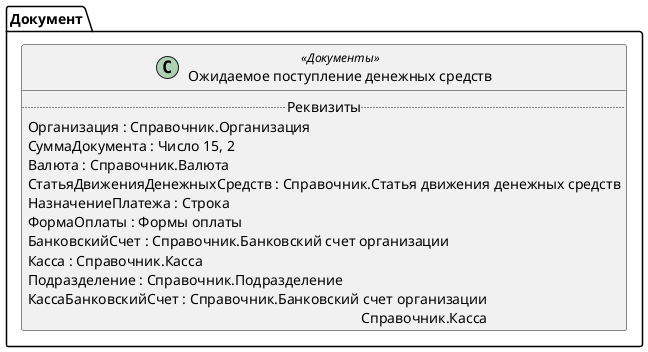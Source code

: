 ﻿@startuml ОжидаемоеПоступлениеДенежныхСредств
'!include templates.wsd
'..\include templates.wsd
class Документ.ОжидаемоеПоступлениеДенежныхСредств as "Ожидаемое поступление денежных средств" <<Документы>>
{
..Реквизиты..
Организация : Справочник.Организация
СуммаДокумента : Число 15, 2
Валюта : Справочник.Валюта
СтатьяДвиженияДенежныхСредств : Справочник.Статья движения денежных средств
НазначениеПлатежа : Строка
ФормаОплаты : Формы оплаты
БанковскийСчет : Справочник.Банковский счет организации
Касса : Справочник.Касса
Подразделение : Справочник.Подразделение
КассаБанковскийСчет : Справочник.Банковский счет организации\rСправочник.Касса
}
@enduml
